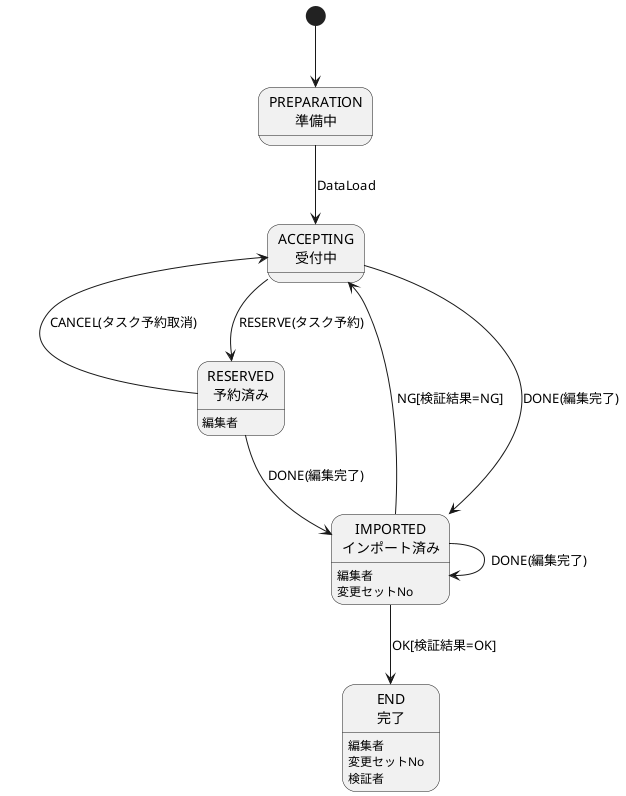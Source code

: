 @startuml

[*] --> PREPARATION
PREPARATION --> ACCEPTING : DataLoad
ACCEPTING --> RESERVED	: RESERVE(タスク予約)
ACCEPTING --> IMPORTED	: DONE(編集完了) 
RESERVED --> IMPORTED	: DONE(編集完了) 
IMPORTED --> IMPORTED	: DONE(編集完了) 
ACCEPTING <-- RESERVED	: CANCEL(タスク予約取消)

IMPORTED --> END	: OK[検証結果=OK]
ACCEPTING <-- IMPORTED : NG[検証結果=NG]

state "PREPARATION\n準備中" as PREPARATION {
}

state "ACCEPTING\n受付中" as ACCEPTING {
}

state "RESERVED\n予約済み" as RESERVED {
	RESERVED : 編集者
}

state "IMPORTED\nインポート済み" as IMPORTED {
	IMPORTED : 編集者
	IMPORTED : 変更セットNo
}

state "END\n完了" as END {
	END : 編集者
	END : 変更セットNo
	END : 検証者
}
@enduml